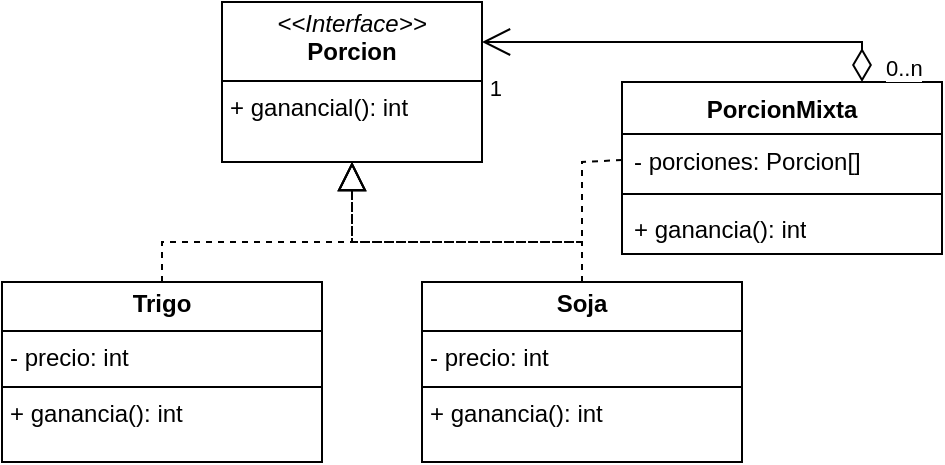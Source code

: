 <mxfile version="27.0.5">
  <diagram id="C5RBs43oDa-KdzZeNtuy" name="Page-1">
    <mxGraphModel dx="573" dy="470" grid="1" gridSize="10" guides="1" tooltips="1" connect="1" arrows="1" fold="1" page="1" pageScale="1" pageWidth="827" pageHeight="1169" math="0" shadow="0">
      <root>
        <mxCell id="WIyWlLk6GJQsqaUBKTNV-0" />
        <mxCell id="WIyWlLk6GJQsqaUBKTNV-1" parent="WIyWlLk6GJQsqaUBKTNV-0" />
        <mxCell id="tU6_6TJp3JOUR93-Z2f9-0" value="&lt;p style=&quot;margin:0px;margin-top:4px;text-align:center;&quot;&gt;&lt;i&gt;&amp;lt;&amp;lt;Interface&amp;gt;&amp;gt;&lt;/i&gt;&lt;br&gt;&lt;b&gt;Porcion&lt;/b&gt;&lt;/p&gt;&lt;hr size=&quot;1&quot; style=&quot;border-style:solid;&quot;&gt;&lt;p style=&quot;margin:0px;margin-left:4px;&quot;&gt;+ ganancial(): int&lt;br&gt;&lt;/p&gt;" style="verticalAlign=top;align=left;overflow=fill;html=1;whiteSpace=wrap;" vertex="1" parent="WIyWlLk6GJQsqaUBKTNV-1">
          <mxGeometry x="120" y="100" width="130" height="80" as="geometry" />
        </mxCell>
        <mxCell id="tU6_6TJp3JOUR93-Z2f9-1" value="&lt;p style=&quot;margin:0px;margin-top:4px;text-align:center;&quot;&gt;&lt;b&gt;Trigo&lt;/b&gt;&lt;/p&gt;&lt;hr size=&quot;1&quot; style=&quot;border-style:solid;&quot;&gt;&lt;p style=&quot;margin:0px;margin-left:4px;&quot;&gt;- precio: int&lt;/p&gt;&lt;hr size=&quot;1&quot; style=&quot;border-style:solid;&quot;&gt;&lt;p style=&quot;margin:0px;margin-left:4px;&quot;&gt;+ ganancia(): int&lt;/p&gt;" style="verticalAlign=top;align=left;overflow=fill;html=1;whiteSpace=wrap;" vertex="1" parent="WIyWlLk6GJQsqaUBKTNV-1">
          <mxGeometry x="10" y="240" width="160" height="90" as="geometry" />
        </mxCell>
        <mxCell id="tU6_6TJp3JOUR93-Z2f9-2" value="&lt;p style=&quot;margin:0px;margin-top:4px;text-align:center;&quot;&gt;&lt;b&gt;Soja&lt;/b&gt;&lt;/p&gt;&lt;hr size=&quot;1&quot; style=&quot;border-style:solid;&quot;&gt;&lt;p style=&quot;margin:0px;margin-left:4px;&quot;&gt;- precio: int&lt;/p&gt;&lt;hr size=&quot;1&quot; style=&quot;border-style:solid;&quot;&gt;&lt;p style=&quot;margin:0px;margin-left:4px;&quot;&gt;+ ganancia(): int&lt;/p&gt;" style="verticalAlign=top;align=left;overflow=fill;html=1;whiteSpace=wrap;" vertex="1" parent="WIyWlLk6GJQsqaUBKTNV-1">
          <mxGeometry x="220" y="240" width="160" height="90" as="geometry" />
        </mxCell>
        <mxCell id="tU6_6TJp3JOUR93-Z2f9-3" value="" style="endArrow=block;dashed=1;endFill=0;endSize=12;html=1;rounded=0;exitX=0.5;exitY=0;exitDx=0;exitDy=0;entryX=0.5;entryY=1;entryDx=0;entryDy=0;" edge="1" parent="WIyWlLk6GJQsqaUBKTNV-1" source="tU6_6TJp3JOUR93-Z2f9-1" target="tU6_6TJp3JOUR93-Z2f9-0">
          <mxGeometry width="160" relative="1" as="geometry">
            <mxPoint x="170" y="250" as="sourcePoint" />
            <mxPoint x="330" y="250" as="targetPoint" />
            <Array as="points">
              <mxPoint x="90" y="220" />
              <mxPoint x="185" y="220" />
            </Array>
          </mxGeometry>
        </mxCell>
        <mxCell id="tU6_6TJp3JOUR93-Z2f9-4" value="" style="endArrow=block;dashed=1;endFill=0;endSize=12;html=1;rounded=0;exitX=0.5;exitY=0;exitDx=0;exitDy=0;entryX=0.5;entryY=1;entryDx=0;entryDy=0;" edge="1" parent="WIyWlLk6GJQsqaUBKTNV-1" source="tU6_6TJp3JOUR93-Z2f9-2" target="tU6_6TJp3JOUR93-Z2f9-0">
          <mxGeometry width="160" relative="1" as="geometry">
            <mxPoint x="170" y="250" as="sourcePoint" />
            <mxPoint x="330" y="250" as="targetPoint" />
            <Array as="points">
              <mxPoint x="300" y="220" />
              <mxPoint x="185" y="220" />
            </Array>
          </mxGeometry>
        </mxCell>
        <mxCell id="tU6_6TJp3JOUR93-Z2f9-5" value="PorcionMixta" style="swimlane;fontStyle=1;align=center;verticalAlign=top;childLayout=stackLayout;horizontal=1;startSize=26;horizontalStack=0;resizeParent=1;resizeParentMax=0;resizeLast=0;collapsible=1;marginBottom=0;whiteSpace=wrap;html=1;" vertex="1" parent="WIyWlLk6GJQsqaUBKTNV-1">
          <mxGeometry x="320" y="140" width="160" height="86" as="geometry" />
        </mxCell>
        <mxCell id="tU6_6TJp3JOUR93-Z2f9-6" value="- porciones: Porcion[]" style="text;strokeColor=none;fillColor=none;align=left;verticalAlign=top;spacingLeft=4;spacingRight=4;overflow=hidden;rotatable=0;points=[[0,0.5],[1,0.5]];portConstraint=eastwest;whiteSpace=wrap;html=1;" vertex="1" parent="tU6_6TJp3JOUR93-Z2f9-5">
          <mxGeometry y="26" width="160" height="26" as="geometry" />
        </mxCell>
        <mxCell id="tU6_6TJp3JOUR93-Z2f9-7" value="" style="line;strokeWidth=1;fillColor=none;align=left;verticalAlign=middle;spacingTop=-1;spacingLeft=3;spacingRight=3;rotatable=0;labelPosition=right;points=[];portConstraint=eastwest;strokeColor=inherit;" vertex="1" parent="tU6_6TJp3JOUR93-Z2f9-5">
          <mxGeometry y="52" width="160" height="8" as="geometry" />
        </mxCell>
        <mxCell id="tU6_6TJp3JOUR93-Z2f9-8" value="+ ganancia(): int" style="text;strokeColor=none;fillColor=none;align=left;verticalAlign=top;spacingLeft=4;spacingRight=4;overflow=hidden;rotatable=0;points=[[0,0.5],[1,0.5]];portConstraint=eastwest;whiteSpace=wrap;html=1;" vertex="1" parent="tU6_6TJp3JOUR93-Z2f9-5">
          <mxGeometry y="60" width="160" height="26" as="geometry" />
        </mxCell>
        <mxCell id="tU6_6TJp3JOUR93-Z2f9-9" value="" style="endArrow=open;html=1;endSize=12;startArrow=diamondThin;startSize=14;startFill=0;edgeStyle=orthogonalEdgeStyle;rounded=0;exitX=0.75;exitY=0;exitDx=0;exitDy=0;entryX=1;entryY=0.25;entryDx=0;entryDy=0;" edge="1" parent="WIyWlLk6GJQsqaUBKTNV-1" source="tU6_6TJp3JOUR93-Z2f9-5" target="tU6_6TJp3JOUR93-Z2f9-0">
          <mxGeometry relative="1" as="geometry">
            <mxPoint x="170" y="250" as="sourcePoint" />
            <mxPoint x="330" y="250" as="targetPoint" />
          </mxGeometry>
        </mxCell>
        <mxCell id="tU6_6TJp3JOUR93-Z2f9-10" value="0..n" style="edgeLabel;resizable=0;html=1;align=left;verticalAlign=top;" connectable="0" vertex="1" parent="tU6_6TJp3JOUR93-Z2f9-9">
          <mxGeometry x="-1" relative="1" as="geometry">
            <mxPoint x="10" y="-20" as="offset" />
          </mxGeometry>
        </mxCell>
        <mxCell id="tU6_6TJp3JOUR93-Z2f9-11" value="1" style="edgeLabel;resizable=0;html=1;align=right;verticalAlign=top;" connectable="0" vertex="1" parent="tU6_6TJp3JOUR93-Z2f9-9">
          <mxGeometry x="1" relative="1" as="geometry">
            <mxPoint x="10" y="10" as="offset" />
          </mxGeometry>
        </mxCell>
        <mxCell id="tU6_6TJp3JOUR93-Z2f9-12" value="" style="endArrow=block;dashed=1;endFill=0;endSize=12;html=1;rounded=0;exitX=0;exitY=0.5;exitDx=0;exitDy=0;entryX=0.5;entryY=1;entryDx=0;entryDy=0;" edge="1" parent="WIyWlLk6GJQsqaUBKTNV-1" source="tU6_6TJp3JOUR93-Z2f9-6" target="tU6_6TJp3JOUR93-Z2f9-0">
          <mxGeometry width="160" relative="1" as="geometry">
            <mxPoint x="170" y="250" as="sourcePoint" />
            <mxPoint x="330" y="250" as="targetPoint" />
            <Array as="points">
              <mxPoint x="300" y="180" />
              <mxPoint x="300" y="220" />
              <mxPoint x="185" y="220" />
            </Array>
          </mxGeometry>
        </mxCell>
      </root>
    </mxGraphModel>
  </diagram>
</mxfile>
